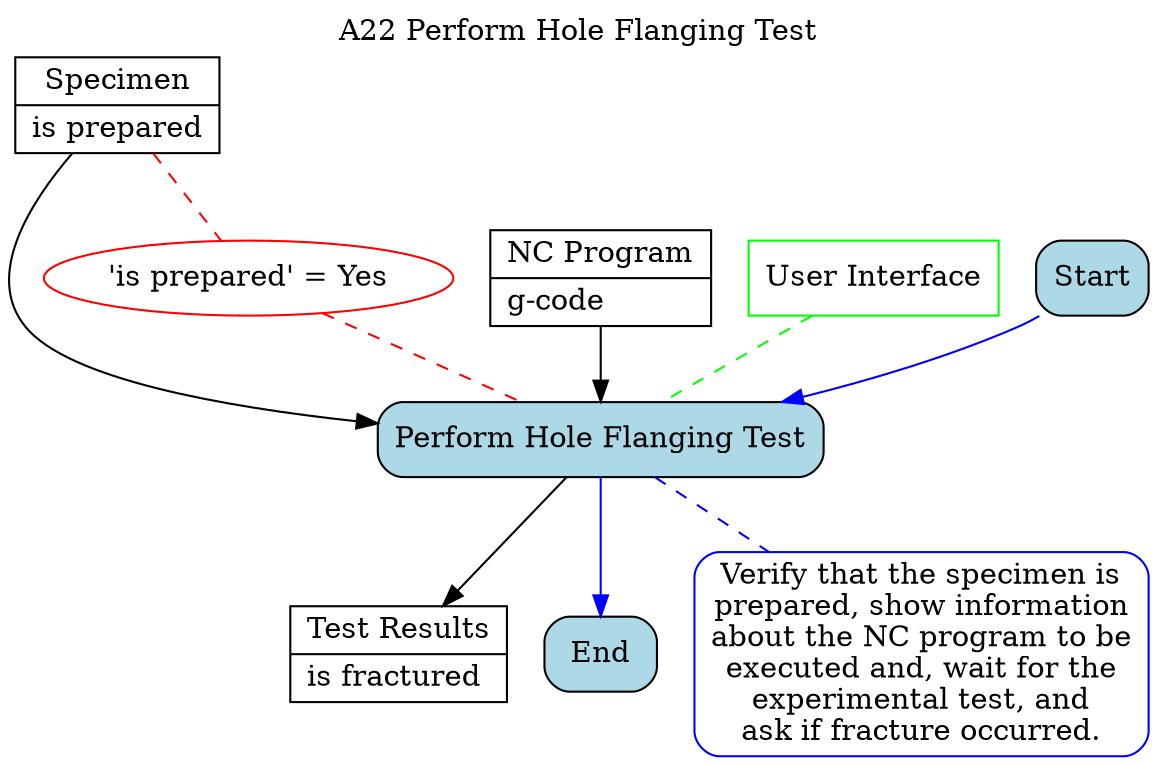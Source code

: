 digraph behaviourmodel {

# activity title
labelloc="t"
label="A22 Perform Hole Flanging Test"

# inputs and outputs
node [shape=record, style=filled, fillcolor=white, color=black]
spec [label="{Specimen|is prepared\l}"];
prog [label="{NC Program|g-code\l}"];
test [label="{Test Results|is fractured\l}"];

# mechanisms
node [shape=box, style=filled, fillcolor=white, color=green]
m1 [label="User Interface"]

# tasks definition
node [shape=box, style="filled, rounded", fillcolor=lightblue, color=black]
Start
t1 [label="Perform Hole Flanging Test"]
End

# rules
node [shape=box, style="filled, rounded", fillcolor=white, color=blue]
r1 [label="Verify that the specimen is\nprepared, show information\nabout the NC program to be\nexecuted and, wait for the\nexperimental test, and\nask if fracture occurred."]

# attaching rules
edge [dir=none, color=blue, style=dashed]
t1 -> r1

# task sequence
edge [dir=forward, color=blue, fontcolor=blue, style=solid]
Start -> t1 -> End

# attaching mechanisms
edge [dir=none, color=green, style=dashed]
m1 -> t1

# attaching inputs and outputs
edge [dir=forward, color=black, fontcolor=black, style=solid]
{spec, prog} -> t1
t1 -> test

# constraints
node [shape=ellipse, style=filled, fillcolor=white, color=red]
c1 [label="'is prepared' = Yes"]

# attaching constraints
edge [dir=none, color=red, style=dashed]
spec -> c1 -> t1

}

